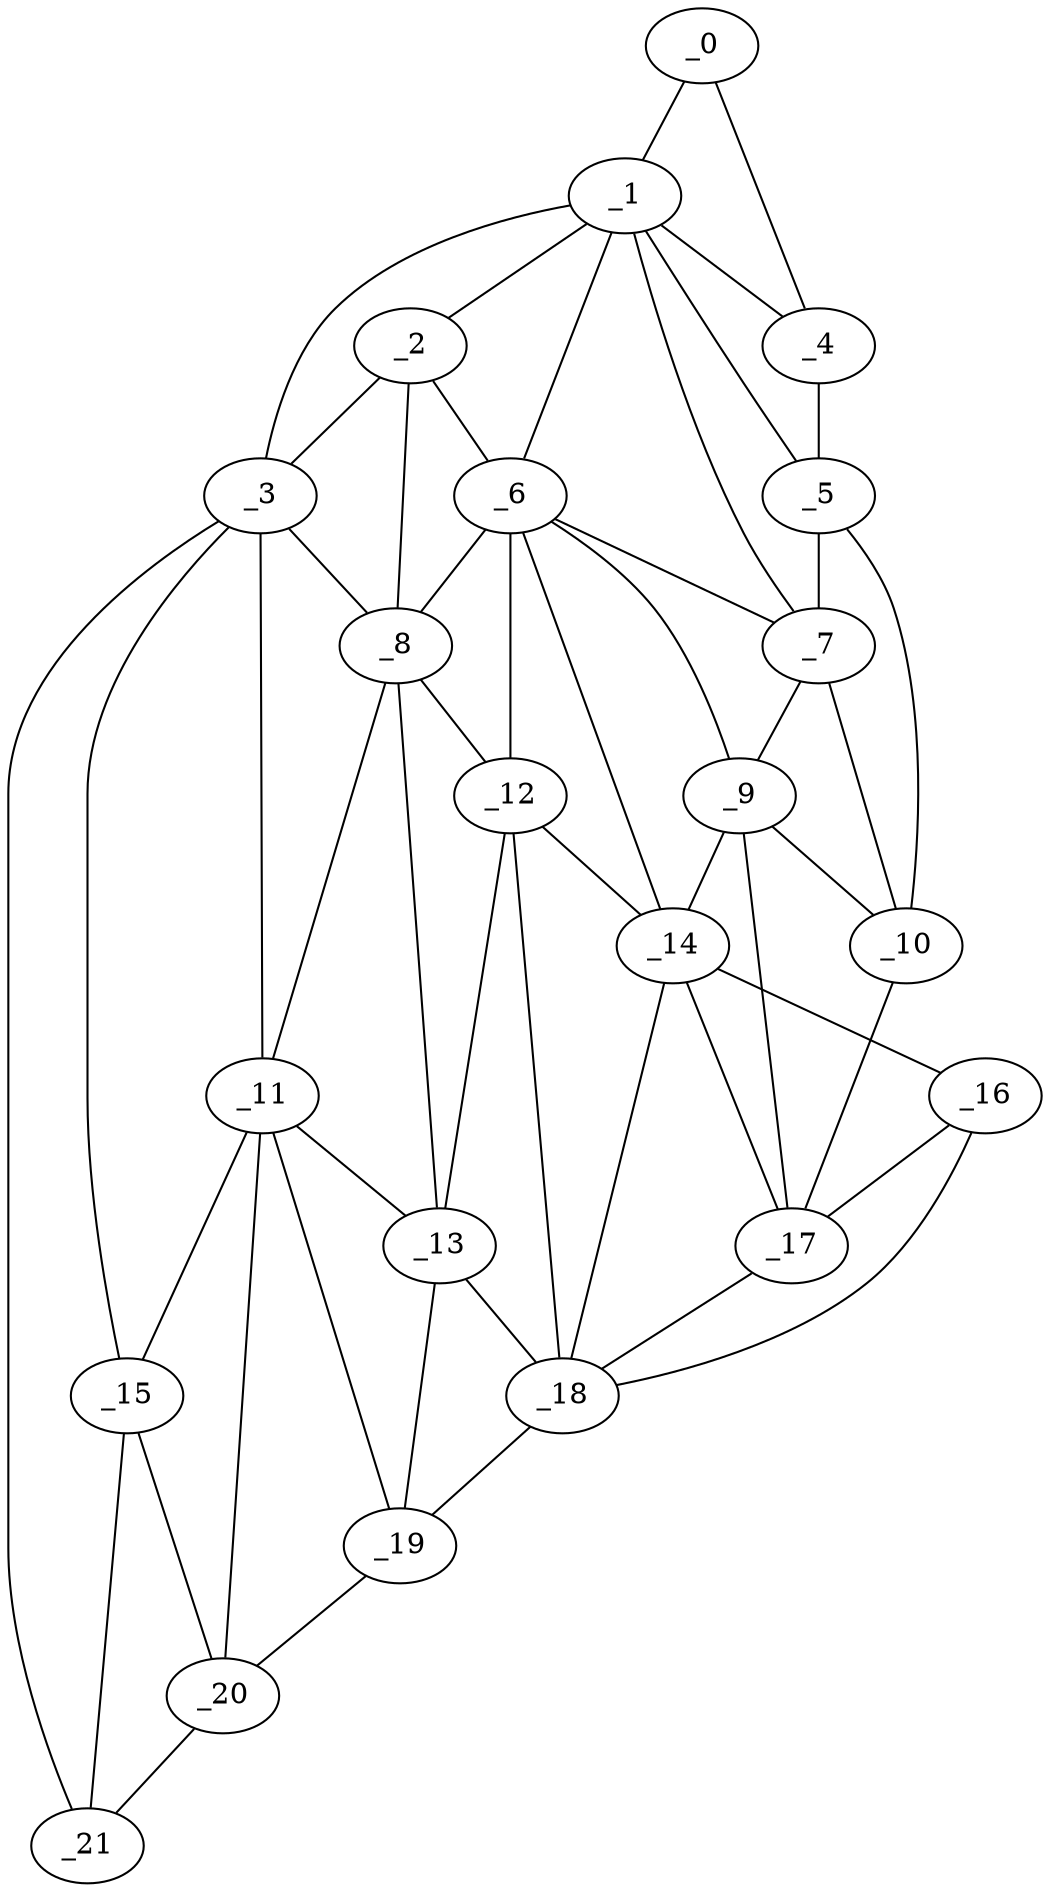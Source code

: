 graph "obj99__245.gxl" {
	_0	 [x=36,
		y=9];
	_1	 [x=36,
		y=15];
	_0 -- _1	 [valence=1];
	_4	 [x=45,
		y=4];
	_0 -- _4	 [valence=1];
	_2	 [x=39,
		y=41];
	_1 -- _2	 [valence=2];
	_3	 [x=39,
		y=119];
	_1 -- _3	 [valence=1];
	_1 -- _4	 [valence=2];
	_5	 [x=50,
		y=3];
	_1 -- _5	 [valence=1];
	_6	 [x=51,
		y=44];
	_1 -- _6	 [valence=2];
	_7	 [x=63,
		y=10];
	_1 -- _7	 [valence=1];
	_2 -- _3	 [valence=1];
	_2 -- _6	 [valence=1];
	_8	 [x=65,
		y=58];
	_2 -- _8	 [valence=2];
	_3 -- _8	 [valence=2];
	_11	 [x=74,
		y=67];
	_3 -- _11	 [valence=2];
	_15	 [x=76,
		y=114];
	_3 -- _15	 [valence=1];
	_21	 [x=96,
		y=116];
	_3 -- _21	 [valence=1];
	_4 -- _5	 [valence=1];
	_5 -- _7	 [valence=2];
	_10	 [x=70,
		y=4];
	_5 -- _10	 [valence=1];
	_6 -- _7	 [valence=1];
	_6 -- _8	 [valence=1];
	_9	 [x=66,
		y=12];
	_6 -- _9	 [valence=1];
	_12	 [x=75,
		y=36];
	_6 -- _12	 [valence=1];
	_14	 [x=76,
		y=32];
	_6 -- _14	 [valence=2];
	_7 -- _9	 [valence=2];
	_7 -- _10	 [valence=1];
	_8 -- _11	 [valence=2];
	_8 -- _12	 [valence=2];
	_13	 [x=75,
		y=57];
	_8 -- _13	 [valence=1];
	_9 -- _10	 [valence=2];
	_9 -- _14	 [valence=2];
	_17	 [x=96,
		y=17];
	_9 -- _17	 [valence=2];
	_10 -- _17	 [valence=1];
	_11 -- _13	 [valence=2];
	_11 -- _15	 [valence=1];
	_19	 [x=96,
		y=70];
	_11 -- _19	 [valence=1];
	_20	 [x=96,
		y=105];
	_11 -- _20	 [valence=2];
	_12 -- _13	 [valence=2];
	_12 -- _14	 [valence=2];
	_18	 [x=96,
		y=36];
	_12 -- _18	 [valence=2];
	_13 -- _18	 [valence=2];
	_13 -- _19	 [valence=2];
	_16	 [x=95,
		y=30];
	_14 -- _16	 [valence=2];
	_14 -- _17	 [valence=2];
	_14 -- _18	 [valence=2];
	_15 -- _20	 [valence=2];
	_15 -- _21	 [valence=2];
	_16 -- _17	 [valence=2];
	_16 -- _18	 [valence=1];
	_17 -- _18	 [valence=1];
	_18 -- _19	 [valence=1];
	_19 -- _20	 [valence=1];
	_20 -- _21	 [valence=1];
}
